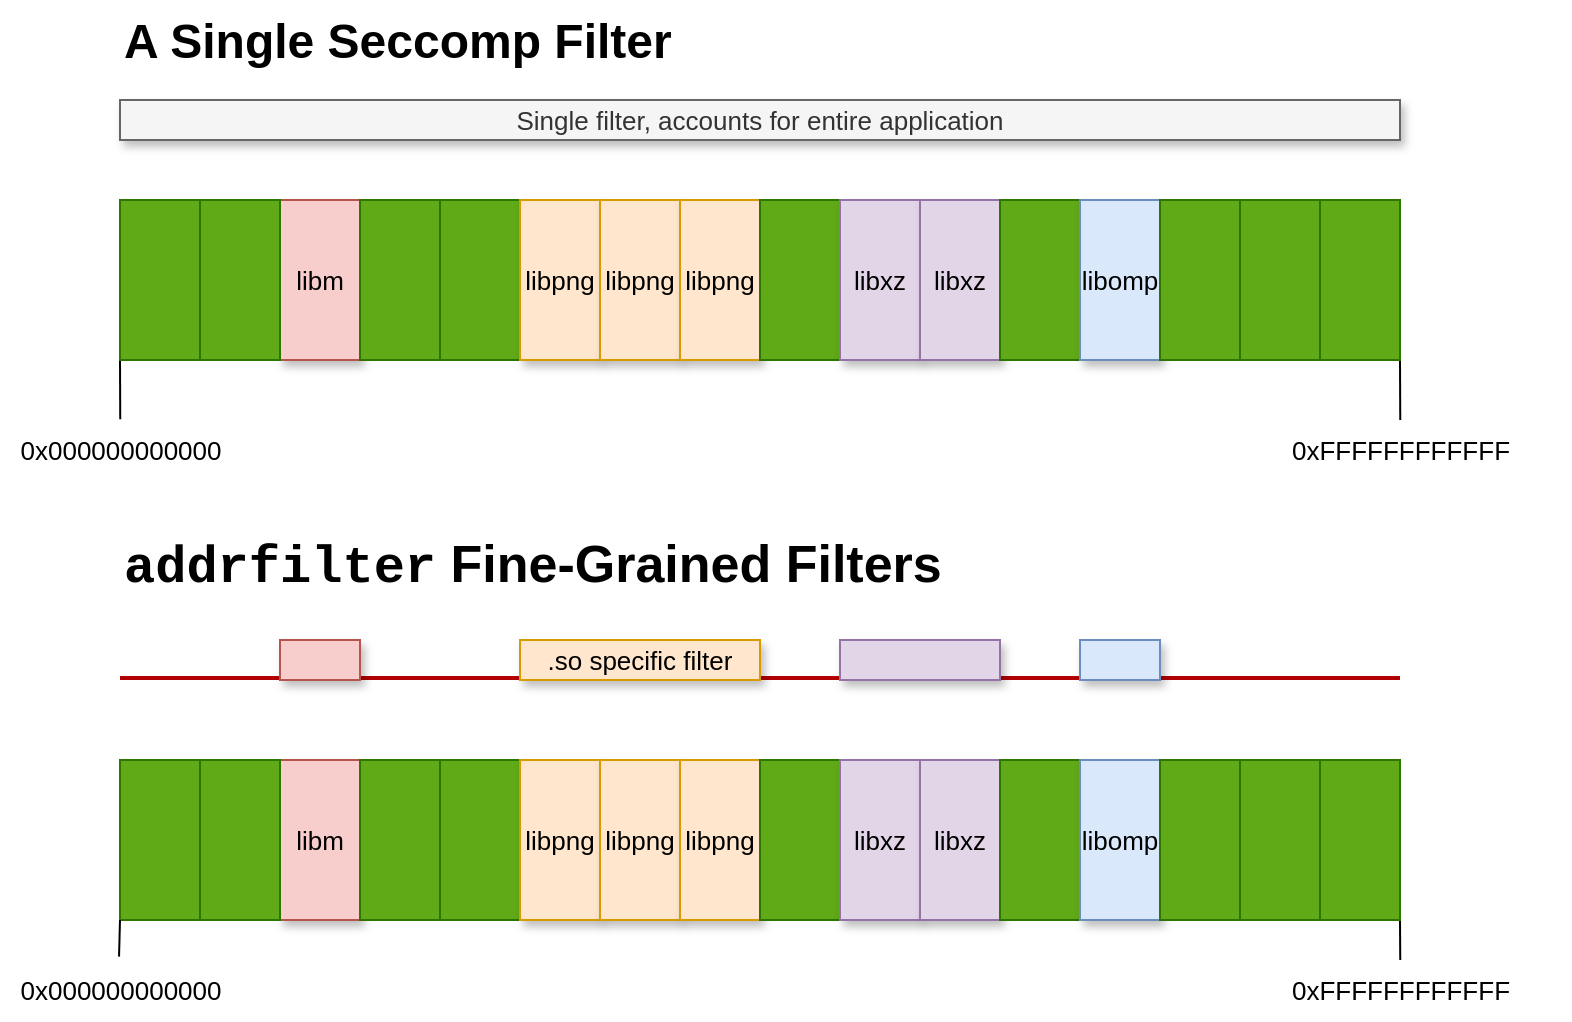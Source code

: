 <mxfile version="26.2.15">
  <diagram name="Page-1" id="o56g5Fyr8evUAqT_ZzkA">
    <mxGraphModel dx="1234" dy="898" grid="1" gridSize="10" guides="1" tooltips="1" connect="1" arrows="1" fold="1" page="1" pageScale="1" pageWidth="1169" pageHeight="827" math="0" shadow="0">
      <root>
        <mxCell id="0" />
        <mxCell id="1" parent="0" />
        <mxCell id="uC6fDOIxo9dxoR4hg8fe-265" value="" style="group;fontSize=13;" parent="1" vertex="1" connectable="0">
          <mxGeometry x="40" y="300" width="785" height="250" as="geometry" />
        </mxCell>
        <mxCell id="uC6fDOIxo9dxoR4hg8fe-239" value="libm" style="rounded=0;whiteSpace=wrap;html=1;fillColor=#f8cecc;strokeColor=#b85450;shadow=1;fontSize=13;" parent="uC6fDOIxo9dxoR4hg8fe-265" vertex="1">
          <mxGeometry x="140" y="120" width="40" height="80" as="geometry" />
        </mxCell>
        <mxCell id="uC6fDOIxo9dxoR4hg8fe-240" value="" style="rounded=0;whiteSpace=wrap;html=1;fillColor=#60a917;fontColor=#ffffff;strokeColor=#2D7600;fontSize=13;" parent="uC6fDOIxo9dxoR4hg8fe-265" vertex="1">
          <mxGeometry x="180" y="120" width="40" height="80" as="geometry" />
        </mxCell>
        <mxCell id="uC6fDOIxo9dxoR4hg8fe-241" value="" style="rounded=0;whiteSpace=wrap;html=1;fillColor=#60a917;fontColor=#ffffff;strokeColor=#2D7600;fontSize=13;" parent="uC6fDOIxo9dxoR4hg8fe-265" vertex="1">
          <mxGeometry x="220" y="120" width="40" height="80" as="geometry" />
        </mxCell>
        <mxCell id="uC6fDOIxo9dxoR4hg8fe-242" value="libpng" style="rounded=0;whiteSpace=wrap;html=1;fillColor=#ffe6cc;strokeColor=#d79b00;shadow=1;fontSize=13;" parent="uC6fDOIxo9dxoR4hg8fe-265" vertex="1">
          <mxGeometry x="260" y="120" width="40" height="80" as="geometry" />
        </mxCell>
        <mxCell id="uC6fDOIxo9dxoR4hg8fe-243" value="libpng" style="rounded=0;whiteSpace=wrap;html=1;fillColor=#ffe6cc;strokeColor=#d79b00;shadow=1;fontSize=13;" parent="uC6fDOIxo9dxoR4hg8fe-265" vertex="1">
          <mxGeometry x="300" y="120" width="40" height="80" as="geometry" />
        </mxCell>
        <mxCell id="uC6fDOIxo9dxoR4hg8fe-244" value="libpng" style="rounded=0;whiteSpace=wrap;html=1;fillColor=#ffe6cc;strokeColor=#d79b00;shadow=1;fontSize=13;" parent="uC6fDOIxo9dxoR4hg8fe-265" vertex="1">
          <mxGeometry x="340" y="120" width="40" height="80" as="geometry" />
        </mxCell>
        <mxCell id="uC6fDOIxo9dxoR4hg8fe-245" value="" style="rounded=0;whiteSpace=wrap;html=1;fillColor=#60a917;fontColor=#ffffff;strokeColor=#2D7600;fontSize=13;" parent="uC6fDOIxo9dxoR4hg8fe-265" vertex="1">
          <mxGeometry x="380" y="120" width="40" height="80" as="geometry" />
        </mxCell>
        <mxCell id="uC6fDOIxo9dxoR4hg8fe-246" value="libxz" style="rounded=0;whiteSpace=wrap;html=1;fillColor=#e1d5e7;strokeColor=#9673a6;shadow=1;fontSize=13;" parent="uC6fDOIxo9dxoR4hg8fe-265" vertex="1">
          <mxGeometry x="420" y="120" width="40" height="80" as="geometry" />
        </mxCell>
        <mxCell id="uC6fDOIxo9dxoR4hg8fe-247" value="libxz" style="rounded=0;whiteSpace=wrap;html=1;fillColor=#e1d5e7;strokeColor=#9673a6;shadow=1;fontSize=13;" parent="uC6fDOIxo9dxoR4hg8fe-265" vertex="1">
          <mxGeometry x="460" y="120" width="40" height="80" as="geometry" />
        </mxCell>
        <mxCell id="uC6fDOIxo9dxoR4hg8fe-248" value="" style="rounded=0;whiteSpace=wrap;html=1;fillColor=#60a917;fontColor=#ffffff;strokeColor=#2D7600;fontSize=13;" parent="uC6fDOIxo9dxoR4hg8fe-265" vertex="1">
          <mxGeometry x="500" y="120" width="40" height="80" as="geometry" />
        </mxCell>
        <mxCell id="uC6fDOIxo9dxoR4hg8fe-249" value="libomp" style="rounded=0;whiteSpace=wrap;html=1;fillColor=#dae8fc;strokeColor=#6c8ebf;shadow=1;fontSize=13;" parent="uC6fDOIxo9dxoR4hg8fe-265" vertex="1">
          <mxGeometry x="540" y="120" width="40" height="80" as="geometry" />
        </mxCell>
        <mxCell id="uC6fDOIxo9dxoR4hg8fe-250" value="" style="rounded=0;whiteSpace=wrap;html=1;fillColor=#60a917;fontColor=#ffffff;strokeColor=#2D7600;fontSize=13;" parent="uC6fDOIxo9dxoR4hg8fe-265" vertex="1">
          <mxGeometry x="580" y="120" width="40" height="80" as="geometry" />
        </mxCell>
        <mxCell id="uC6fDOIxo9dxoR4hg8fe-251" value="" style="rounded=0;whiteSpace=wrap;html=1;fillColor=#60a917;strokeColor=#2D7600;fontColor=#ffffff;fontSize=13;" parent="uC6fDOIxo9dxoR4hg8fe-265" vertex="1">
          <mxGeometry x="620" y="120" width="40" height="80" as="geometry" />
        </mxCell>
        <mxCell id="uC6fDOIxo9dxoR4hg8fe-252" style="edgeStyle=orthogonalEdgeStyle;rounded=0;orthogonalLoop=1;jettySize=auto;html=1;exitX=1;exitY=1;exitDx=0;exitDy=0;endArrow=none;startFill=0;fontSize=13;" parent="uC6fDOIxo9dxoR4hg8fe-265" source="uC6fDOIxo9dxoR4hg8fe-253" edge="1">
          <mxGeometry relative="1" as="geometry">
            <mxPoint x="700.129" y="220.0" as="targetPoint" />
          </mxGeometry>
        </mxCell>
        <mxCell id="uC6fDOIxo9dxoR4hg8fe-253" value="" style="rounded=0;whiteSpace=wrap;html=1;fillColor=#60a917;fontColor=#ffffff;strokeColor=#2D7600;fontSize=13;" parent="uC6fDOIxo9dxoR4hg8fe-265" vertex="1">
          <mxGeometry x="660" y="120" width="40" height="80" as="geometry" />
        </mxCell>
        <mxCell id="uC6fDOIxo9dxoR4hg8fe-254" value="" style="rounded=0;whiteSpace=wrap;html=1;fillColor=#60a917;strokeColor=#2D7600;fontColor=#ffffff;fontSize=13;" parent="uC6fDOIxo9dxoR4hg8fe-265" vertex="1">
          <mxGeometry x="60" y="120" width="40" height="80" as="geometry" />
        </mxCell>
        <mxCell id="uC6fDOIxo9dxoR4hg8fe-255" value="" style="rounded=0;whiteSpace=wrap;html=1;fillColor=#60a917;fontColor=#ffffff;strokeColor=#2D7600;fontSize=13;" parent="uC6fDOIxo9dxoR4hg8fe-265" vertex="1">
          <mxGeometry x="100" y="120" width="40" height="80" as="geometry" />
        </mxCell>
        <mxCell id="uC6fDOIxo9dxoR4hg8fe-256" value="" style="endArrow=none;html=1;rounded=0;fillColor=#e51400;strokeColor=#B20000;strokeWidth=2;fontSize=13;" parent="uC6fDOIxo9dxoR4hg8fe-265" edge="1">
          <mxGeometry width="50" height="50" relative="1" as="geometry">
            <mxPoint x="60" y="78.95" as="sourcePoint" />
            <mxPoint x="700" y="78.95" as="targetPoint" />
          </mxGeometry>
        </mxCell>
        <mxCell id="uC6fDOIxo9dxoR4hg8fe-257" value="" style="whiteSpace=wrap;html=1;fillColor=#f8cecc;strokeColor=#b85450;shadow=1;fontSize=13;" parent="uC6fDOIxo9dxoR4hg8fe-265" vertex="1">
          <mxGeometry x="140" y="60" width="40" height="20" as="geometry" />
        </mxCell>
        <mxCell id="uC6fDOIxo9dxoR4hg8fe-258" value=".so specific filter" style="whiteSpace=wrap;html=1;fillColor=#ffe6cc;strokeColor=#d79b00;shadow=1;fontSize=13;" parent="uC6fDOIxo9dxoR4hg8fe-265" vertex="1">
          <mxGeometry x="260" y="60" width="120" height="20" as="geometry" />
        </mxCell>
        <mxCell id="uC6fDOIxo9dxoR4hg8fe-259" value="" style="whiteSpace=wrap;html=1;fillColor=#e1d5e7;strokeColor=#9673a6;shadow=1;fontSize=13;" parent="uC6fDOIxo9dxoR4hg8fe-265" vertex="1">
          <mxGeometry x="420" y="60" width="80" height="20" as="geometry" />
        </mxCell>
        <mxCell id="uC6fDOIxo9dxoR4hg8fe-260" value="" style="whiteSpace=wrap;html=1;fillColor=#dae8fc;strokeColor=#6c8ebf;shadow=1;fontSize=13;" parent="uC6fDOIxo9dxoR4hg8fe-265" vertex="1">
          <mxGeometry x="540" y="60" width="40" height="20" as="geometry" />
        </mxCell>
        <mxCell id="uC6fDOIxo9dxoR4hg8fe-261" value="&lt;h1 style=&quot;margin-top: 0px;&quot;&gt;&lt;font face=&quot;Courier New&quot;&gt;addrfilter&lt;/font&gt; Fine-Grained Filters&lt;/h1&gt;" style="text;html=1;whiteSpace=wrap;overflow=hidden;rounded=0;fontSize=13;" parent="uC6fDOIxo9dxoR4hg8fe-265" vertex="1">
          <mxGeometry x="60" width="630" height="40" as="geometry" />
        </mxCell>
        <mxCell id="uC6fDOIxo9dxoR4hg8fe-262" value="0x000000000000" style="text;html=1;align=center;verticalAlign=middle;resizable=0;points=[];autosize=1;strokeColor=none;fillColor=none;fontSize=13;" parent="uC6fDOIxo9dxoR4hg8fe-265" vertex="1">
          <mxGeometry y="220" width="120" height="30" as="geometry" />
        </mxCell>
        <mxCell id="uC6fDOIxo9dxoR4hg8fe-263" style="edgeStyle=orthogonalEdgeStyle;rounded=0;orthogonalLoop=1;jettySize=auto;html=1;exitX=0;exitY=1;exitDx=0;exitDy=0;entryX=0.496;entryY=-0.056;entryDx=0;entryDy=0;entryPerimeter=0;endArrow=none;startFill=0;fontSize=13;" parent="uC6fDOIxo9dxoR4hg8fe-265" source="uC6fDOIxo9dxoR4hg8fe-254" target="uC6fDOIxo9dxoR4hg8fe-262" edge="1">
          <mxGeometry relative="1" as="geometry" />
        </mxCell>
        <mxCell id="uC6fDOIxo9dxoR4hg8fe-264" value="0xFFFFFFFFFFFF" style="text;html=1;align=center;verticalAlign=middle;resizable=0;points=[];autosize=1;strokeColor=none;fillColor=none;fontSize=13;" parent="uC6fDOIxo9dxoR4hg8fe-265" vertex="1">
          <mxGeometry x="635" y="220" width="130" height="30" as="geometry" />
        </mxCell>
        <mxCell id="uC6fDOIxo9dxoR4hg8fe-266" value="" style="group" parent="1" vertex="1" connectable="0">
          <mxGeometry x="40" y="40" width="785" height="240" as="geometry" />
        </mxCell>
        <mxCell id="uC6fDOIxo9dxoR4hg8fe-201" value="libm" style="rounded=0;whiteSpace=wrap;html=1;fillColor=#f8cecc;strokeColor=#b85450;shadow=1;fontSize=13;" parent="uC6fDOIxo9dxoR4hg8fe-266" vertex="1">
          <mxGeometry x="140" y="100" width="40" height="80" as="geometry" />
        </mxCell>
        <mxCell id="uC6fDOIxo9dxoR4hg8fe-202" value="" style="rounded=0;whiteSpace=wrap;html=1;fillColor=#60a917;fontColor=#ffffff;strokeColor=#2D7600;fontSize=13;" parent="uC6fDOIxo9dxoR4hg8fe-266" vertex="1">
          <mxGeometry x="180" y="100" width="40" height="80" as="geometry" />
        </mxCell>
        <mxCell id="uC6fDOIxo9dxoR4hg8fe-203" value="" style="rounded=0;whiteSpace=wrap;html=1;fillColor=#60a917;fontColor=#ffffff;strokeColor=#2D7600;fontSize=13;" parent="uC6fDOIxo9dxoR4hg8fe-266" vertex="1">
          <mxGeometry x="220" y="100" width="40" height="80" as="geometry" />
        </mxCell>
        <mxCell id="uC6fDOIxo9dxoR4hg8fe-204" value="libpng" style="rounded=0;whiteSpace=wrap;html=1;fillColor=#ffe6cc;strokeColor=#d79b00;shadow=1;fontSize=13;" parent="uC6fDOIxo9dxoR4hg8fe-266" vertex="1">
          <mxGeometry x="260" y="100" width="40" height="80" as="geometry" />
        </mxCell>
        <mxCell id="uC6fDOIxo9dxoR4hg8fe-205" value="libpng" style="rounded=0;whiteSpace=wrap;html=1;fillColor=#ffe6cc;strokeColor=#d79b00;shadow=1;fontSize=13;" parent="uC6fDOIxo9dxoR4hg8fe-266" vertex="1">
          <mxGeometry x="300" y="100" width="40" height="80" as="geometry" />
        </mxCell>
        <mxCell id="uC6fDOIxo9dxoR4hg8fe-206" value="libpng" style="rounded=0;whiteSpace=wrap;html=1;fillColor=#ffe6cc;strokeColor=#d79b00;shadow=1;fontSize=13;" parent="uC6fDOIxo9dxoR4hg8fe-266" vertex="1">
          <mxGeometry x="340" y="100" width="40" height="80" as="geometry" />
        </mxCell>
        <mxCell id="uC6fDOIxo9dxoR4hg8fe-207" value="" style="rounded=0;whiteSpace=wrap;html=1;fillColor=#60a917;fontColor=#ffffff;strokeColor=#2D7600;fontSize=13;" parent="uC6fDOIxo9dxoR4hg8fe-266" vertex="1">
          <mxGeometry x="380" y="100" width="40" height="80" as="geometry" />
        </mxCell>
        <mxCell id="uC6fDOIxo9dxoR4hg8fe-208" value="libxz" style="rounded=0;whiteSpace=wrap;html=1;fillColor=#e1d5e7;strokeColor=#9673a6;shadow=1;fontSize=13;" parent="uC6fDOIxo9dxoR4hg8fe-266" vertex="1">
          <mxGeometry x="420" y="100" width="40" height="80" as="geometry" />
        </mxCell>
        <mxCell id="uC6fDOIxo9dxoR4hg8fe-209" value="libxz" style="rounded=0;whiteSpace=wrap;html=1;fillColor=#e1d5e7;strokeColor=#9673a6;shadow=1;fontSize=13;" parent="uC6fDOIxo9dxoR4hg8fe-266" vertex="1">
          <mxGeometry x="460" y="100" width="40" height="80" as="geometry" />
        </mxCell>
        <mxCell id="uC6fDOIxo9dxoR4hg8fe-210" value="" style="rounded=0;whiteSpace=wrap;html=1;fillColor=#60a917;fontColor=#ffffff;strokeColor=#2D7600;fontSize=13;" parent="uC6fDOIxo9dxoR4hg8fe-266" vertex="1">
          <mxGeometry x="500" y="100" width="40" height="80" as="geometry" />
        </mxCell>
        <mxCell id="uC6fDOIxo9dxoR4hg8fe-211" value="libomp" style="rounded=0;whiteSpace=wrap;html=1;fillColor=#dae8fc;strokeColor=#6c8ebf;shadow=1;fontSize=13;" parent="uC6fDOIxo9dxoR4hg8fe-266" vertex="1">
          <mxGeometry x="540" y="100" width="40" height="80" as="geometry" />
        </mxCell>
        <mxCell id="uC6fDOIxo9dxoR4hg8fe-212" value="" style="rounded=0;whiteSpace=wrap;html=1;fillColor=#60a917;fontColor=#ffffff;strokeColor=#2D7600;fontSize=13;" parent="uC6fDOIxo9dxoR4hg8fe-266" vertex="1">
          <mxGeometry x="580" y="100" width="40" height="80" as="geometry" />
        </mxCell>
        <mxCell id="uC6fDOIxo9dxoR4hg8fe-213" value="" style="rounded=0;whiteSpace=wrap;html=1;fillColor=#60a917;strokeColor=#2D7600;fontColor=#ffffff;fontSize=13;" parent="uC6fDOIxo9dxoR4hg8fe-266" vertex="1">
          <mxGeometry x="620" y="100" width="40" height="80" as="geometry" />
        </mxCell>
        <mxCell id="uC6fDOIxo9dxoR4hg8fe-231" style="edgeStyle=orthogonalEdgeStyle;rounded=0;orthogonalLoop=1;jettySize=auto;html=1;exitX=1;exitY=1;exitDx=0;exitDy=0;endArrow=none;startFill=0;fontSize=13;" parent="uC6fDOIxo9dxoR4hg8fe-266" source="uC6fDOIxo9dxoR4hg8fe-214" edge="1">
          <mxGeometry relative="1" as="geometry">
            <mxPoint x="700.129" y="210" as="targetPoint" />
          </mxGeometry>
        </mxCell>
        <mxCell id="uC6fDOIxo9dxoR4hg8fe-214" value="" style="rounded=0;whiteSpace=wrap;html=1;fillColor=#60a917;fontColor=#ffffff;strokeColor=#2D7600;fontSize=13;" parent="uC6fDOIxo9dxoR4hg8fe-266" vertex="1">
          <mxGeometry x="660" y="100" width="40" height="80" as="geometry" />
        </mxCell>
        <mxCell id="uC6fDOIxo9dxoR4hg8fe-232" style="edgeStyle=orthogonalEdgeStyle;rounded=0;orthogonalLoop=1;jettySize=auto;html=1;exitX=0;exitY=1;exitDx=0;exitDy=0;endArrow=none;startFill=0;entryX=0.501;entryY=-0.013;entryDx=0;entryDy=0;entryPerimeter=0;fontSize=13;" parent="uC6fDOIxo9dxoR4hg8fe-266" source="uC6fDOIxo9dxoR4hg8fe-215" target="uC6fDOIxo9dxoR4hg8fe-235" edge="1">
          <mxGeometry relative="1" as="geometry">
            <mxPoint x="60.129" y="210" as="targetPoint" />
          </mxGeometry>
        </mxCell>
        <mxCell id="uC6fDOIxo9dxoR4hg8fe-215" value="" style="rounded=0;whiteSpace=wrap;html=1;fillColor=#60a917;strokeColor=#2D7600;fontColor=#ffffff;fontSize=13;" parent="uC6fDOIxo9dxoR4hg8fe-266" vertex="1">
          <mxGeometry x="60" y="100" width="40" height="80" as="geometry" />
        </mxCell>
        <mxCell id="uC6fDOIxo9dxoR4hg8fe-216" value="" style="rounded=0;whiteSpace=wrap;html=1;fillColor=#60a917;fontColor=#ffffff;strokeColor=#2D7600;fontSize=13;" parent="uC6fDOIxo9dxoR4hg8fe-266" vertex="1">
          <mxGeometry x="100" y="100" width="40" height="80" as="geometry" />
        </mxCell>
        <mxCell id="uC6fDOIxo9dxoR4hg8fe-225" value="Single filter, accounts for entire application" style="whiteSpace=wrap;html=1;fillColor=#f5f5f5;strokeColor=#666666;shadow=1;fontColor=#333333;fontSize=13;" parent="uC6fDOIxo9dxoR4hg8fe-266" vertex="1">
          <mxGeometry x="60" y="50" width="640" height="20" as="geometry" />
        </mxCell>
        <mxCell id="uC6fDOIxo9dxoR4hg8fe-226" value="&lt;h1 style=&quot;margin-top: 0px;&quot;&gt;A Single Seccomp Filter&lt;/h1&gt;" style="text;html=1;whiteSpace=wrap;overflow=hidden;rounded=0;" parent="uC6fDOIxo9dxoR4hg8fe-266" vertex="1">
          <mxGeometry x="60" width="350" height="40" as="geometry" />
        </mxCell>
        <mxCell id="uC6fDOIxo9dxoR4hg8fe-235" value="0x000000000000" style="text;html=1;align=center;verticalAlign=middle;resizable=0;points=[];autosize=1;strokeColor=none;fillColor=none;fontSize=13;" parent="uC6fDOIxo9dxoR4hg8fe-266" vertex="1">
          <mxGeometry y="210" width="120" height="30" as="geometry" />
        </mxCell>
        <mxCell id="uC6fDOIxo9dxoR4hg8fe-238" value="0xFFFFFFFFFFFF" style="text;html=1;align=center;verticalAlign=middle;resizable=0;points=[];autosize=1;strokeColor=none;fillColor=none;fontSize=13;" parent="uC6fDOIxo9dxoR4hg8fe-266" vertex="1">
          <mxGeometry x="635" y="210" width="130" height="30" as="geometry" />
        </mxCell>
      </root>
    </mxGraphModel>
  </diagram>
</mxfile>
